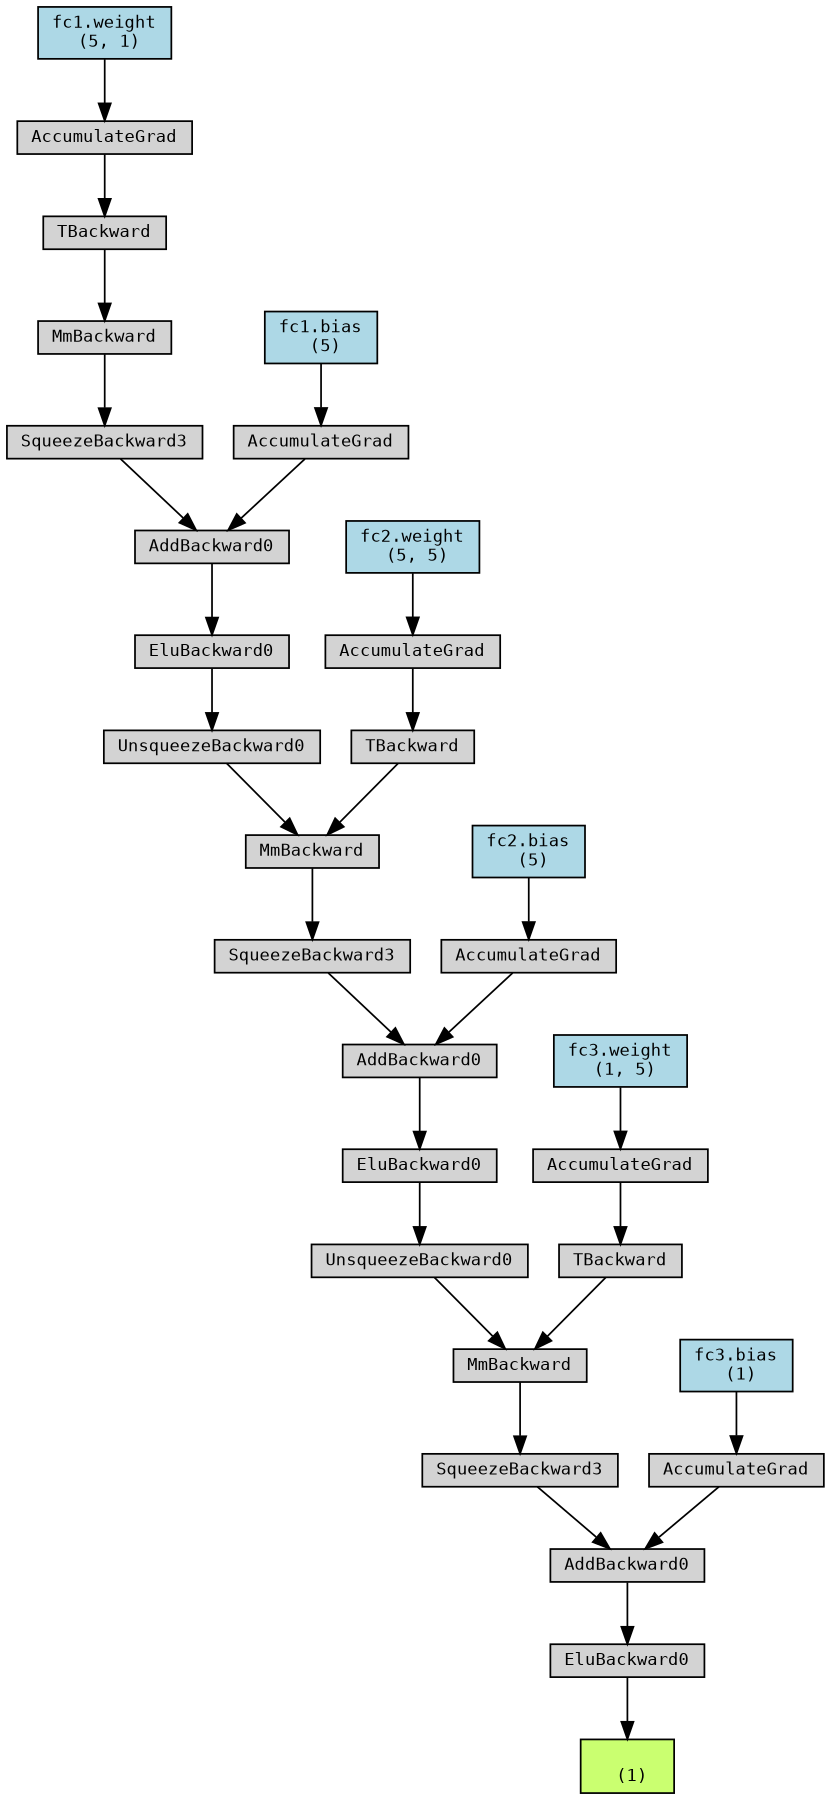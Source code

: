 digraph {
	graph [size="12,12"]
	node [align=left fontname=monospace fontsize=10 height=0.2 ranksep=0.1 shape=box style=filled]
	2007452365232 [label="
 (1)" fillcolor=darkolivegreen1]
	2007452325872 [label=EluBackward0]
	2007452325928 -> 2007452325872
	2007452325928 [label=AddBackward0]
	2007452325816 -> 2007452325928
	2007452325816 [label=SqueezeBackward3]
	2007452326096 -> 2007452325816
	2007452326096 [label=MmBackward]
	2007452326208 -> 2007452326096
	2007452326208 [label=UnsqueezeBackward0]
	2007452326376 -> 2007452326208
	2007452326376 [label=EluBackward0]
	2007452326488 -> 2007452326376
	2007452326488 [label=AddBackward0]
	2007452326600 -> 2007452326488
	2007452326600 [label=SqueezeBackward3]
	2007452326768 -> 2007452326600
	2007452326768 [label=MmBackward]
	2007452326880 -> 2007452326768
	2007452326880 [label=UnsqueezeBackward0]
	2007452327048 -> 2007452326880
	2007452327048 [label=EluBackward0]
	2007452327160 -> 2007452327048
	2007452327160 [label=AddBackward0]
	2007452327272 -> 2007452327160
	2007452327272 [label=SqueezeBackward3]
	2007452327440 -> 2007452327272
	2007452327440 [label=MmBackward]
	2007452327552 -> 2007452327440
	2007452327552 [label=TBackward]
	2007452327664 -> 2007452327552
	2007803035008 [label="fc1.weight
 (5, 1)" fillcolor=lightblue]
	2007803035008 -> 2007452327664
	2007452327664 [label=AccumulateGrad]
	2007452327328 -> 2007452327160
	2007803033496 [label="fc1.bias
 (5)" fillcolor=lightblue]
	2007803033496 -> 2007452327328
	2007452327328 [label=AccumulateGrad]
	2007452326936 -> 2007452326768
	2007452326936 [label=TBackward]
	2007452327104 -> 2007452326936
	2007803033784 [label="fc2.weight
 (5, 5)" fillcolor=lightblue]
	2007803033784 -> 2007452327104
	2007452327104 [label=AccumulateGrad]
	2007452326656 -> 2007452326488
	2007803034144 [label="fc2.bias
 (5)" fillcolor=lightblue]
	2007803034144 -> 2007452326656
	2007452326656 [label=AccumulateGrad]
	2007452326264 -> 2007452326096
	2007452326264 [label=TBackward]
	2007452326432 -> 2007452326264
	2007803034288 [label="fc3.weight
 (1, 5)" fillcolor=lightblue]
	2007803034288 -> 2007452326432
	2007452326432 [label=AccumulateGrad]
	2007452325984 -> 2007452325928
	2007803034576 [label="fc3.bias
 (1)" fillcolor=lightblue]
	2007803034576 -> 2007452325984
	2007452325984 [label=AccumulateGrad]
	2007452325872 -> 2007452365232
}
